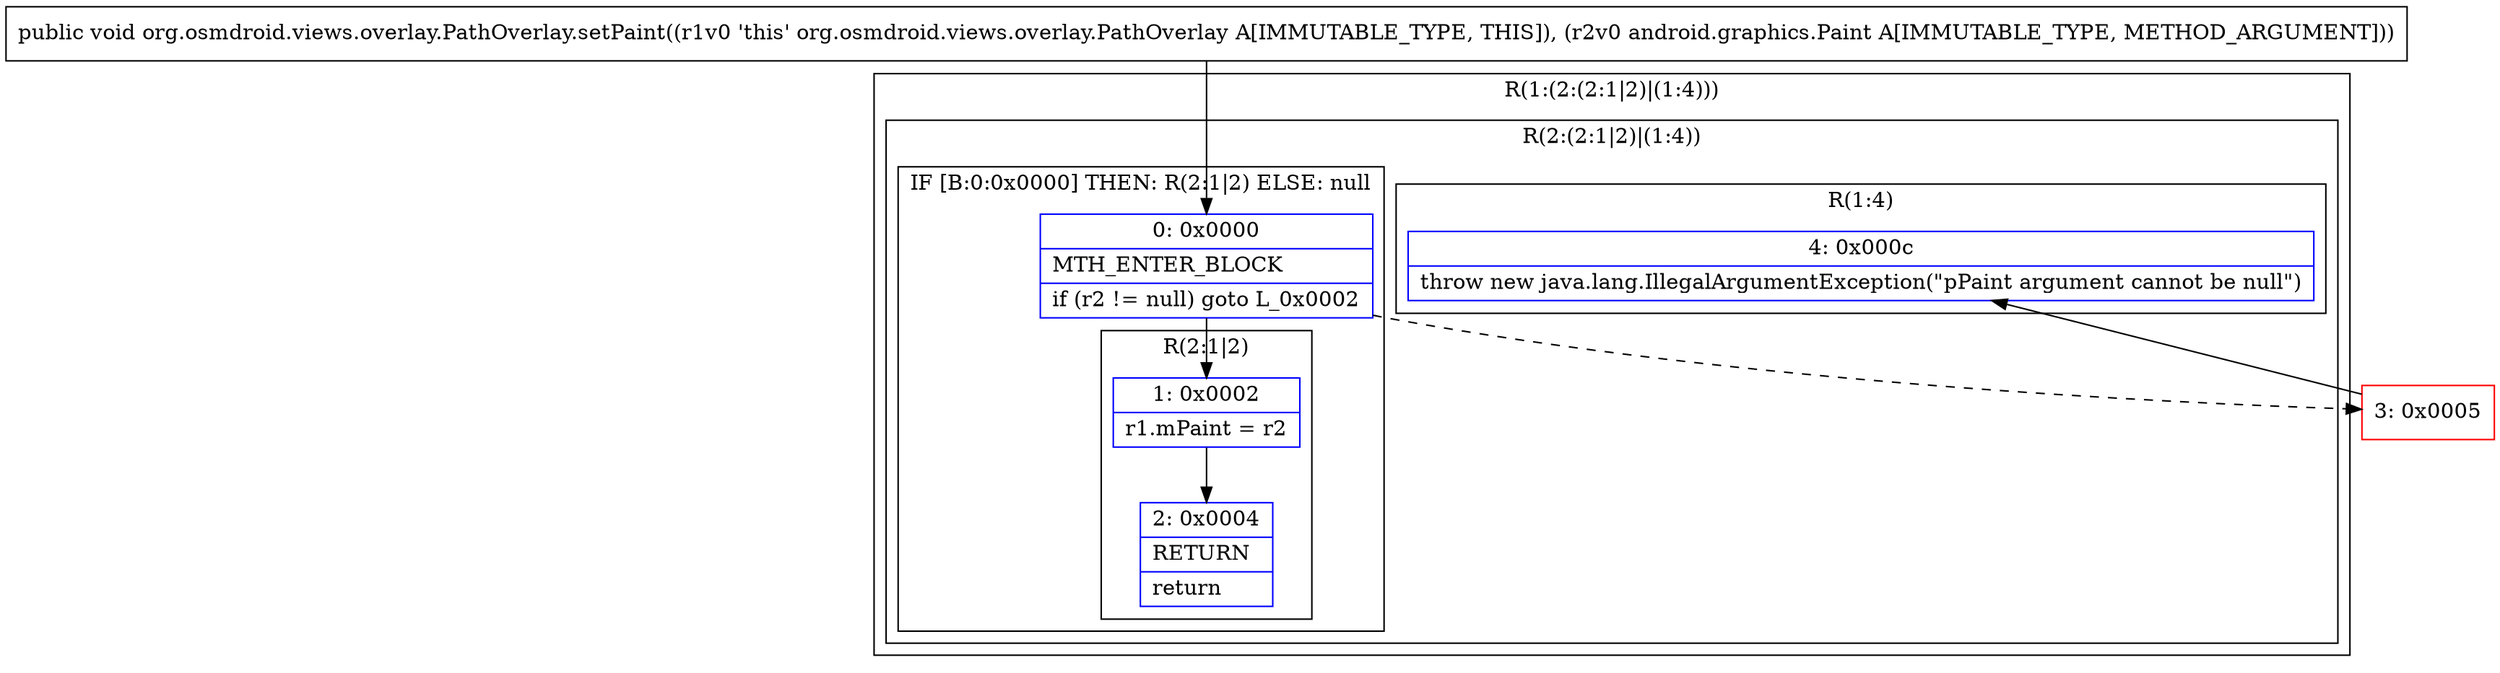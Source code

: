 digraph "CFG fororg.osmdroid.views.overlay.PathOverlay.setPaint(Landroid\/graphics\/Paint;)V" {
subgraph cluster_Region_2130839355 {
label = "R(1:(2:(2:1|2)|(1:4)))";
node [shape=record,color=blue];
subgraph cluster_Region_1292778759 {
label = "R(2:(2:1|2)|(1:4))";
node [shape=record,color=blue];
subgraph cluster_IfRegion_1631600171 {
label = "IF [B:0:0x0000] THEN: R(2:1|2) ELSE: null";
node [shape=record,color=blue];
Node_0 [shape=record,label="{0\:\ 0x0000|MTH_ENTER_BLOCK\l|if (r2 != null) goto L_0x0002\l}"];
subgraph cluster_Region_1965068419 {
label = "R(2:1|2)";
node [shape=record,color=blue];
Node_1 [shape=record,label="{1\:\ 0x0002|r1.mPaint = r2\l}"];
Node_2 [shape=record,label="{2\:\ 0x0004|RETURN\l|return\l}"];
}
}
subgraph cluster_Region_452225731 {
label = "R(1:4)";
node [shape=record,color=blue];
Node_4 [shape=record,label="{4\:\ 0x000c|throw new java.lang.IllegalArgumentException(\"pPaint argument cannot be null\")\l}"];
}
}
}
Node_3 [shape=record,color=red,label="{3\:\ 0x0005}"];
MethodNode[shape=record,label="{public void org.osmdroid.views.overlay.PathOverlay.setPaint((r1v0 'this' org.osmdroid.views.overlay.PathOverlay A[IMMUTABLE_TYPE, THIS]), (r2v0 android.graphics.Paint A[IMMUTABLE_TYPE, METHOD_ARGUMENT])) }"];
MethodNode -> Node_0;
Node_0 -> Node_1;
Node_0 -> Node_3[style=dashed];
Node_1 -> Node_2;
Node_3 -> Node_4;
}

